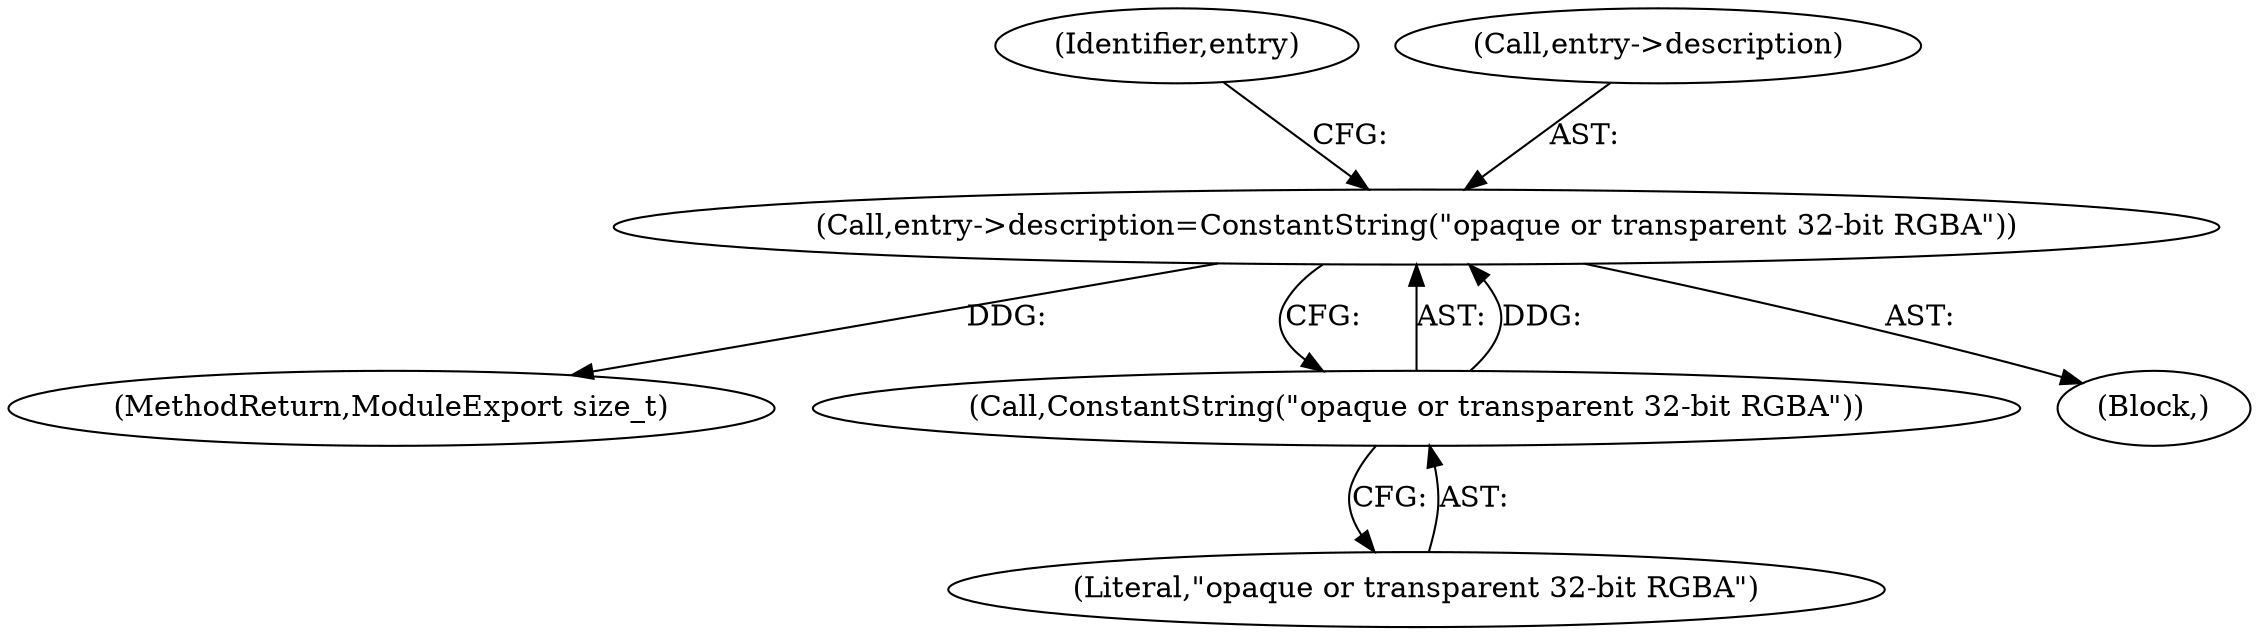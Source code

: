 digraph "0_ImageMagick_aa84944b405acebbeefe871d0f64969b9e9f31ac_1@pointer" {
"1000489" [label="(Call,entry->description=ConstantString(\"opaque or transparent 32-bit RGBA\"))"];
"1000493" [label="(Call,ConstantString(\"opaque or transparent 32-bit RGBA\"))"];
"1000494" [label="(Literal,\"opaque or transparent 32-bit RGBA\")"];
"1000497" [label="(Identifier,entry)"];
"1000489" [label="(Call,entry->description=ConstantString(\"opaque or transparent 32-bit RGBA\"))"];
"1000490" [label="(Call,entry->description)"];
"1000750" [label="(MethodReturn,ModuleExport size_t)"];
"1000102" [label="(Block,)"];
"1000493" [label="(Call,ConstantString(\"opaque or transparent 32-bit RGBA\"))"];
"1000489" -> "1000102"  [label="AST: "];
"1000489" -> "1000493"  [label="CFG: "];
"1000490" -> "1000489"  [label="AST: "];
"1000493" -> "1000489"  [label="AST: "];
"1000497" -> "1000489"  [label="CFG: "];
"1000489" -> "1000750"  [label="DDG: "];
"1000493" -> "1000489"  [label="DDG: "];
"1000493" -> "1000494"  [label="CFG: "];
"1000494" -> "1000493"  [label="AST: "];
}
